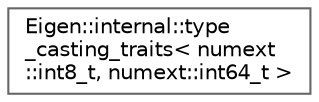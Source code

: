 digraph "Graphical Class Hierarchy"
{
 // LATEX_PDF_SIZE
  bgcolor="transparent";
  edge [fontname=Helvetica,fontsize=10,labelfontname=Helvetica,labelfontsize=10];
  node [fontname=Helvetica,fontsize=10,shape=box,height=0.2,width=0.4];
  rankdir="LR";
  Node0 [id="Node000000",label="Eigen::internal::type\l_casting_traits\< numext\l::int8_t, numext::int64_t \>",height=0.2,width=0.4,color="grey40", fillcolor="white", style="filled",URL="$structEigen_1_1internal_1_1type__casting__traits_3_01numext_1_1int8__t_00_01numext_1_1int64__t_01_4.html",tooltip=" "];
}
